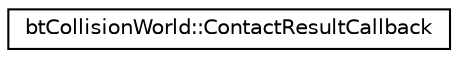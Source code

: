 digraph G
{
  edge [fontname="Helvetica",fontsize="10",labelfontname="Helvetica",labelfontsize="10"];
  node [fontname="Helvetica",fontsize="10",shape=record];
  rankdir=LR;
  Node1 [label="btCollisionWorld::ContactResultCallback",height=0.2,width=0.4,color="black", fillcolor="white", style="filled",URL="$d9/d5c/structbtCollisionWorld_1_1ContactResultCallback.html",tooltip="ContactResultCallback is used to report contact points."];
}
